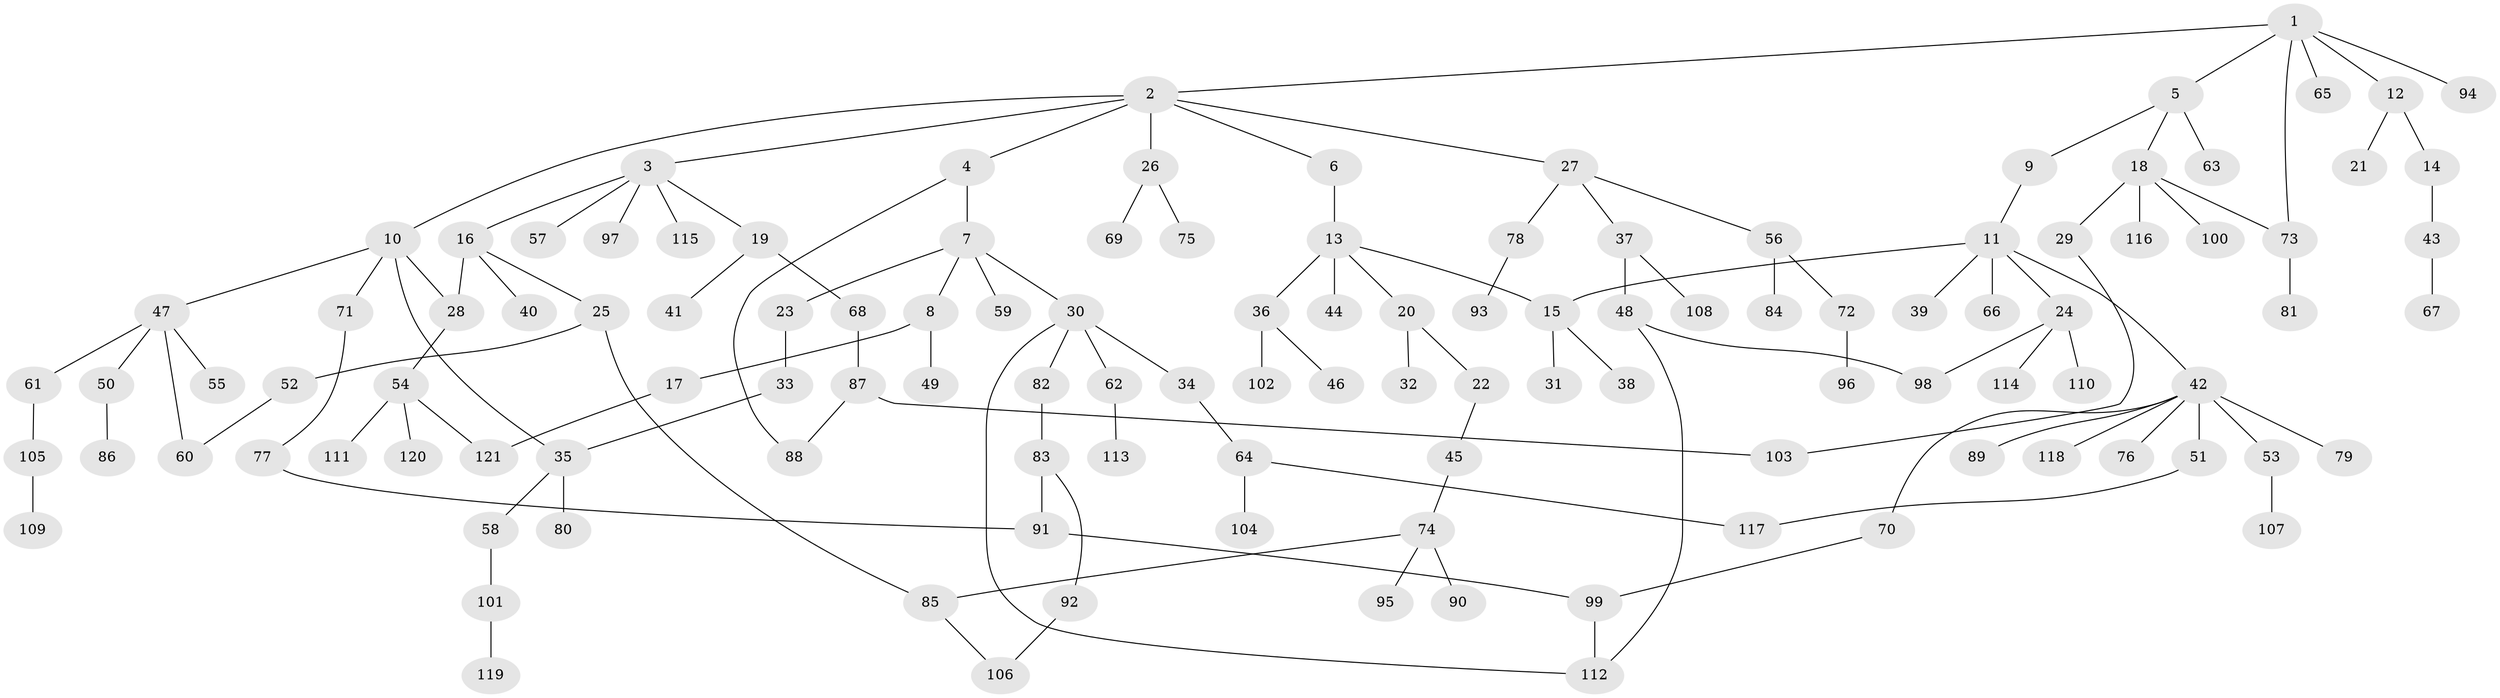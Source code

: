 // coarse degree distribution, {6: 0.011904761904761904, 7: 0.03571428571428571, 3: 0.17857142857142858, 4: 0.07142857142857142, 2: 0.2261904761904762, 5: 0.03571428571428571, 13: 0.011904761904761904, 1: 0.42857142857142855}
// Generated by graph-tools (version 1.1) at 2025/17/03/04/25 18:17:12]
// undirected, 121 vertices, 136 edges
graph export_dot {
graph [start="1"]
  node [color=gray90,style=filled];
  1;
  2;
  3;
  4;
  5;
  6;
  7;
  8;
  9;
  10;
  11;
  12;
  13;
  14;
  15;
  16;
  17;
  18;
  19;
  20;
  21;
  22;
  23;
  24;
  25;
  26;
  27;
  28;
  29;
  30;
  31;
  32;
  33;
  34;
  35;
  36;
  37;
  38;
  39;
  40;
  41;
  42;
  43;
  44;
  45;
  46;
  47;
  48;
  49;
  50;
  51;
  52;
  53;
  54;
  55;
  56;
  57;
  58;
  59;
  60;
  61;
  62;
  63;
  64;
  65;
  66;
  67;
  68;
  69;
  70;
  71;
  72;
  73;
  74;
  75;
  76;
  77;
  78;
  79;
  80;
  81;
  82;
  83;
  84;
  85;
  86;
  87;
  88;
  89;
  90;
  91;
  92;
  93;
  94;
  95;
  96;
  97;
  98;
  99;
  100;
  101;
  102;
  103;
  104;
  105;
  106;
  107;
  108;
  109;
  110;
  111;
  112;
  113;
  114;
  115;
  116;
  117;
  118;
  119;
  120;
  121;
  1 -- 2;
  1 -- 5;
  1 -- 12;
  1 -- 65;
  1 -- 94;
  1 -- 73;
  2 -- 3;
  2 -- 4;
  2 -- 6;
  2 -- 10;
  2 -- 26;
  2 -- 27;
  3 -- 16;
  3 -- 19;
  3 -- 57;
  3 -- 97;
  3 -- 115;
  4 -- 7;
  4 -- 88;
  5 -- 9;
  5 -- 18;
  5 -- 63;
  6 -- 13;
  7 -- 8;
  7 -- 23;
  7 -- 30;
  7 -- 59;
  8 -- 17;
  8 -- 49;
  9 -- 11;
  10 -- 47;
  10 -- 71;
  10 -- 28;
  10 -- 35;
  11 -- 24;
  11 -- 39;
  11 -- 42;
  11 -- 66;
  11 -- 15;
  12 -- 14;
  12 -- 21;
  13 -- 15;
  13 -- 20;
  13 -- 36;
  13 -- 44;
  14 -- 43;
  15 -- 31;
  15 -- 38;
  16 -- 25;
  16 -- 28;
  16 -- 40;
  17 -- 121;
  18 -- 29;
  18 -- 73;
  18 -- 100;
  18 -- 116;
  19 -- 41;
  19 -- 68;
  20 -- 22;
  20 -- 32;
  22 -- 45;
  23 -- 33;
  24 -- 110;
  24 -- 114;
  24 -- 98;
  25 -- 52;
  25 -- 85;
  26 -- 69;
  26 -- 75;
  27 -- 37;
  27 -- 56;
  27 -- 78;
  28 -- 54;
  29 -- 103;
  30 -- 34;
  30 -- 62;
  30 -- 82;
  30 -- 112;
  33 -- 35;
  34 -- 64;
  35 -- 58;
  35 -- 80;
  36 -- 46;
  36 -- 102;
  37 -- 48;
  37 -- 108;
  42 -- 51;
  42 -- 53;
  42 -- 70;
  42 -- 76;
  42 -- 79;
  42 -- 89;
  42 -- 118;
  43 -- 67;
  45 -- 74;
  47 -- 50;
  47 -- 55;
  47 -- 60;
  47 -- 61;
  48 -- 98;
  48 -- 112;
  50 -- 86;
  51 -- 117;
  52 -- 60;
  53 -- 107;
  54 -- 111;
  54 -- 120;
  54 -- 121;
  56 -- 72;
  56 -- 84;
  58 -- 101;
  61 -- 105;
  62 -- 113;
  64 -- 104;
  64 -- 117;
  68 -- 87;
  70 -- 99;
  71 -- 77;
  72 -- 96;
  73 -- 81;
  74 -- 85;
  74 -- 90;
  74 -- 95;
  77 -- 91;
  78 -- 93;
  82 -- 83;
  83 -- 92;
  83 -- 91;
  85 -- 106;
  87 -- 88;
  87 -- 103;
  91 -- 99;
  92 -- 106;
  99 -- 112;
  101 -- 119;
  105 -- 109;
}

